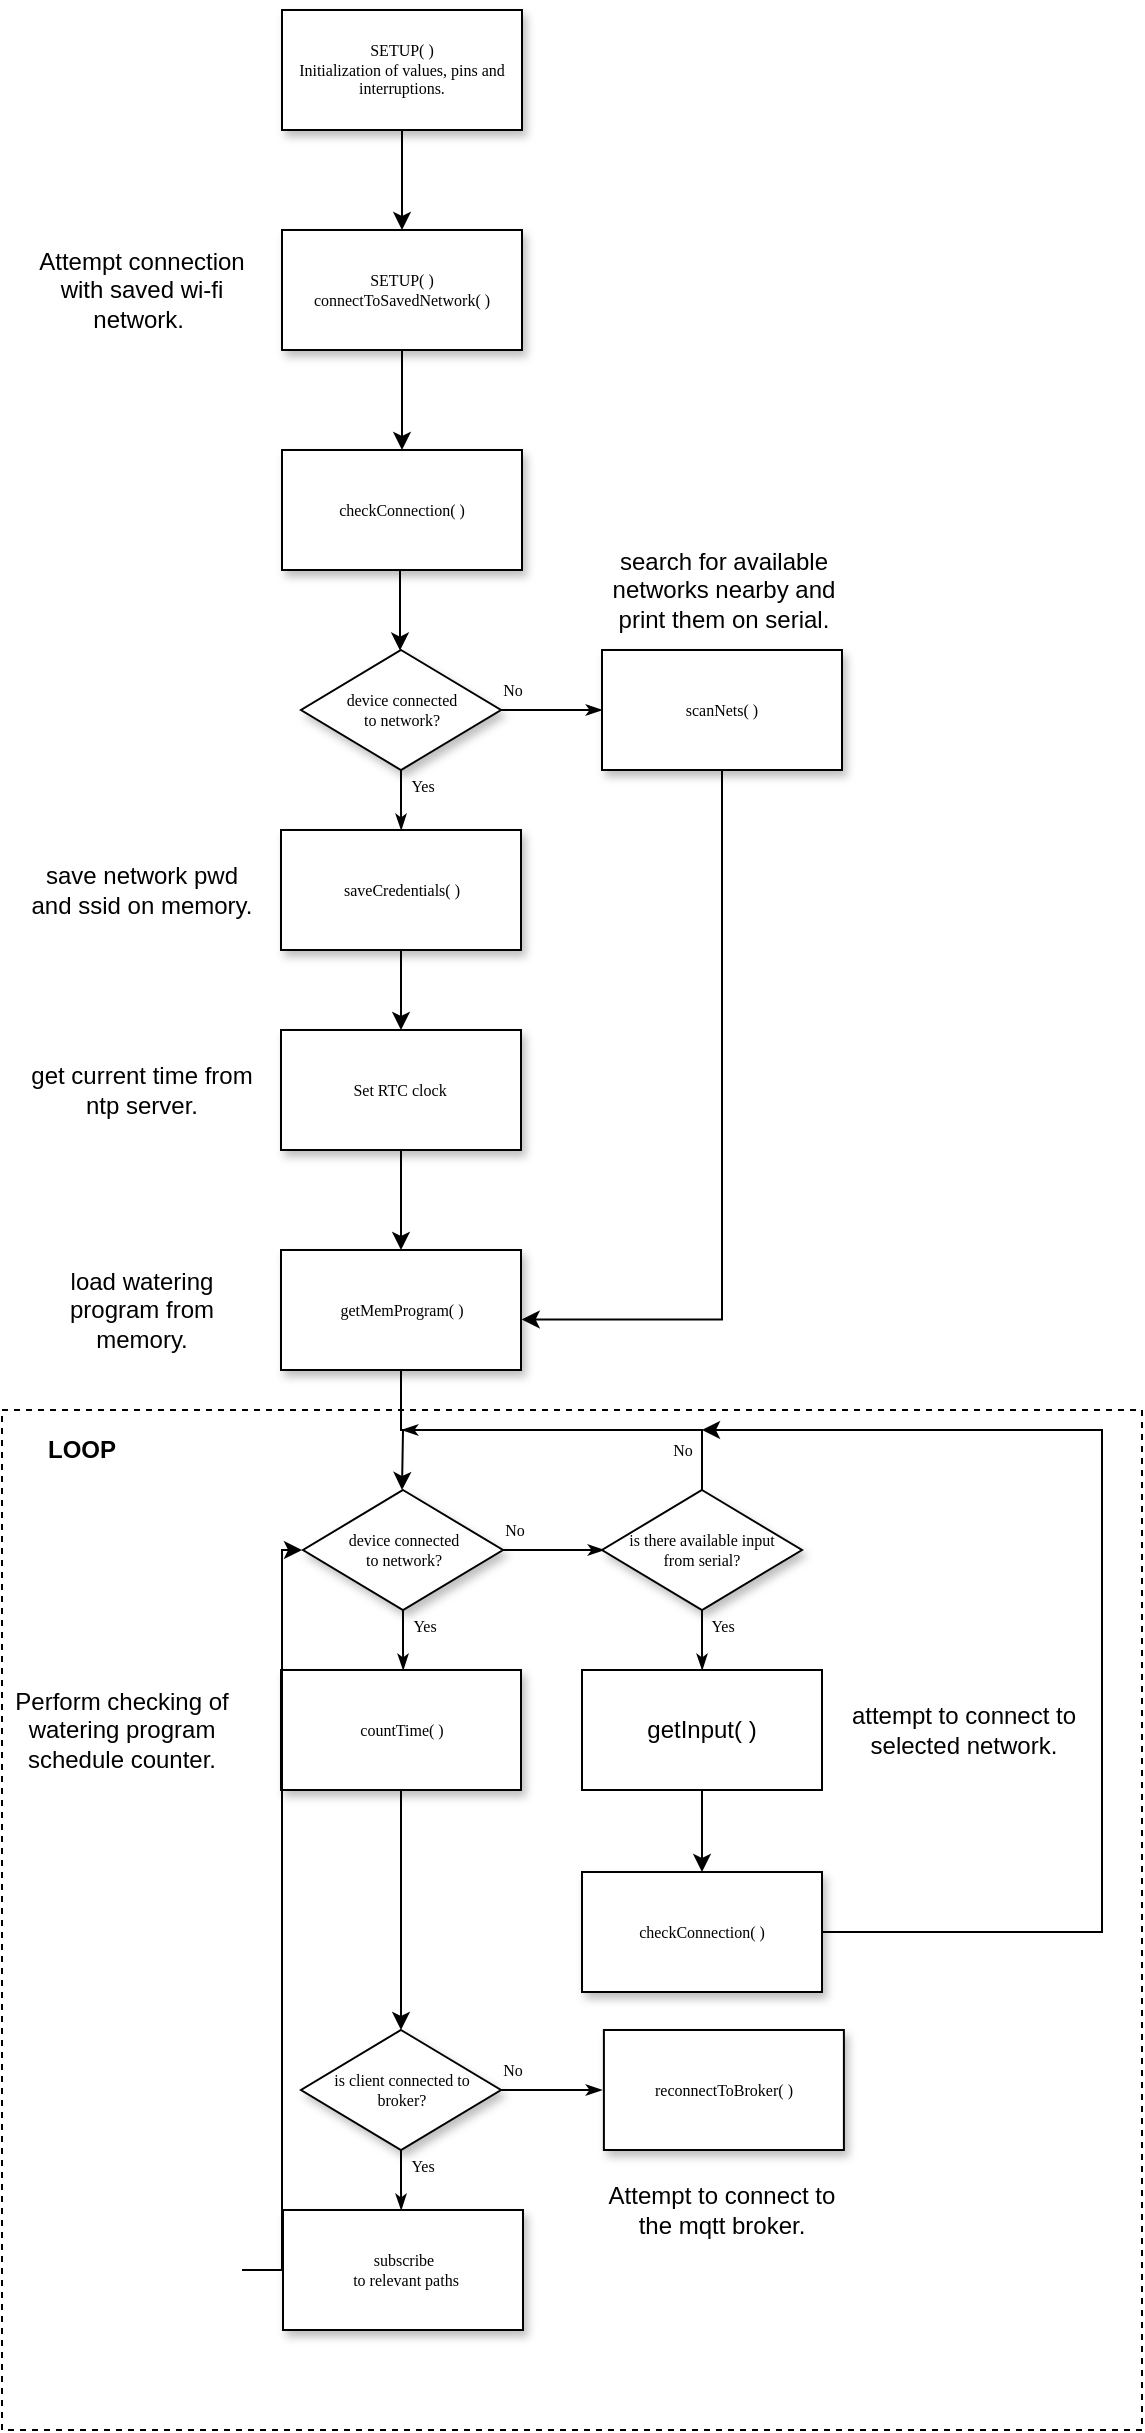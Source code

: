 <mxfile version="12.1.0" type="device" pages="1"><diagram name="Page-1" id="edf60f1a-56cd-e834-aa8a-f176f3a09ee4"><mxGraphModel dx="692" dy="1352" grid="1" gridSize="10" guides="1" tooltips="1" connect="1" arrows="1" fold="1" page="1" pageScale="1" pageWidth="1100" pageHeight="850" background="#ffffff" math="0" shadow="0"><root><mxCell id="0"/><mxCell id="1" parent="0"/><mxCell id="W2rX_HZKqwW4aA8cFM9c-2" value="" style="edgeStyle=orthogonalEdgeStyle;rounded=0;orthogonalLoop=1;jettySize=auto;html=1;" edge="1" parent="1" source="60e70716793133e9-4" target="W2rX_HZKqwW4aA8cFM9c-1"><mxGeometry relative="1" as="geometry"/></mxCell><mxCell id="60e70716793133e9-4" value="SETUP( )&lt;br&gt;Initialization of values, pins and interruptions." style="rounded=0;whiteSpace=wrap;html=1;shadow=1;labelBackgroundColor=none;strokeColor=#000000;strokeWidth=1;fillColor=#ffffff;fontFamily=Verdana;fontSize=8;fontColor=#000000;align=center;" parent="1" vertex="1"><mxGeometry x="190" y="120" width="120" height="60" as="geometry"/></mxCell><mxCell id="W2rX_HZKqwW4aA8cFM9c-7" value="" style="edgeStyle=orthogonalEdgeStyle;rounded=0;orthogonalLoop=1;jettySize=auto;html=1;" edge="1" parent="1" source="W2rX_HZKqwW4aA8cFM9c-1" target="W2rX_HZKqwW4aA8cFM9c-6"><mxGeometry relative="1" as="geometry"/></mxCell><mxCell id="W2rX_HZKqwW4aA8cFM9c-1" value="SETUP( )&lt;br&gt;connectToSavedNetwork( )" style="rounded=0;whiteSpace=wrap;html=1;shadow=1;labelBackgroundColor=none;strokeColor=#000000;strokeWidth=1;fillColor=#ffffff;fontFamily=Verdana;fontSize=8;fontColor=#000000;align=center;" vertex="1" parent="1"><mxGeometry x="190" y="230" width="120" height="60" as="geometry"/></mxCell><mxCell id="W2rX_HZKqwW4aA8cFM9c-9" value="" style="edgeStyle=orthogonalEdgeStyle;rounded=0;orthogonalLoop=1;jettySize=auto;html=1;" edge="1" parent="1" source="W2rX_HZKqwW4aA8cFM9c-6" target="60e70716793133e9-5"><mxGeometry relative="1" as="geometry"><Array as="points"><mxPoint x="249" y="410"/><mxPoint x="249" y="410"/></Array></mxGeometry></mxCell><mxCell id="W2rX_HZKqwW4aA8cFM9c-6" value="checkConnection( )" style="rounded=0;whiteSpace=wrap;html=1;shadow=1;labelBackgroundColor=none;strokeColor=#000000;strokeWidth=1;fillColor=#ffffff;fontFamily=Verdana;fontSize=8;fontColor=#000000;align=center;" vertex="1" parent="1"><mxGeometry x="190" y="340" width="120" height="60" as="geometry"/></mxCell><mxCell id="60e70716793133e9-33" value="No" style="edgeStyle=orthogonalEdgeStyle;rounded=0;html=1;labelBackgroundColor=none;startSize=5;endArrow=classicThin;endFill=1;endSize=5;jettySize=auto;orthogonalLoop=1;strokeColor=#000000;strokeWidth=1;fontFamily=Verdana;fontSize=8;fontColor=#000000;" parent="1" source="60e70716793133e9-5" edge="1"><mxGeometry x="-0.778" y="10" relative="1" as="geometry"><mxPoint as="offset"/><mxPoint x="350" y="470" as="targetPoint"/><Array as="points"><mxPoint x="350" y="470"/><mxPoint x="350" y="470"/></Array></mxGeometry></mxCell><mxCell id="60e70716793133e9-37" value="Yes" style="edgeStyle=orthogonalEdgeStyle;rounded=0;html=1;labelBackgroundColor=none;startSize=5;endArrow=classicThin;endFill=1;endSize=5;jettySize=auto;orthogonalLoop=1;strokeColor=#000000;strokeWidth=1;fontFamily=Verdana;fontSize=8;fontColor=#000000;" parent="1" source="60e70716793133e9-5" edge="1"><mxGeometry x="-0.5" y="10" relative="1" as="geometry"><mxPoint as="offset"/><mxPoint x="249.595" y="530" as="targetPoint"/></mxGeometry></mxCell><mxCell id="60e70716793133e9-5" value="device connected &lt;br&gt;to network?" style="rhombus;whiteSpace=wrap;html=1;rounded=0;shadow=1;labelBackgroundColor=none;strokeColor=#000000;strokeWidth=1;fillColor=#ffffff;fontFamily=Verdana;fontSize=8;fontColor=#000000;align=center;" parent="1" vertex="1"><mxGeometry x="199.5" y="440" width="100" height="60" as="geometry"/></mxCell><mxCell id="W2rX_HZKqwW4aA8cFM9c-4" value="Attempt connection with saved wi-fi network.&amp;nbsp;" style="text;html=1;strokeColor=none;fillColor=none;align=center;verticalAlign=middle;whiteSpace=wrap;rounded=0;" vertex="1" parent="1"><mxGeometry x="60" y="230" width="120" height="60" as="geometry"/></mxCell><mxCell id="W2rX_HZKqwW4aA8cFM9c-14" value="" style="edgeStyle=orthogonalEdgeStyle;rounded=0;orthogonalLoop=1;jettySize=auto;html=1;" edge="1" parent="1" source="W2rX_HZKqwW4aA8cFM9c-11" target="W2rX_HZKqwW4aA8cFM9c-13"><mxGeometry relative="1" as="geometry"/></mxCell><mxCell id="W2rX_HZKqwW4aA8cFM9c-11" value="saveCredentials( )" style="rounded=0;whiteSpace=wrap;html=1;shadow=1;labelBackgroundColor=none;strokeColor=#000000;strokeWidth=1;fillColor=#ffffff;fontFamily=Verdana;fontSize=8;fontColor=#000000;align=center;" vertex="1" parent="1"><mxGeometry x="189.5" y="530" width="120" height="60" as="geometry"/></mxCell><mxCell id="W2rX_HZKqwW4aA8cFM9c-19" value="" style="edgeStyle=orthogonalEdgeStyle;rounded=0;orthogonalLoop=1;jettySize=auto;html=1;" edge="1" parent="1" source="W2rX_HZKqwW4aA8cFM9c-13" target="W2rX_HZKqwW4aA8cFM9c-18"><mxGeometry relative="1" as="geometry"/></mxCell><mxCell id="W2rX_HZKqwW4aA8cFM9c-13" value="Set RTC clock&amp;nbsp;" style="rounded=0;whiteSpace=wrap;html=1;shadow=1;labelBackgroundColor=none;strokeColor=#000000;strokeWidth=1;fillColor=#ffffff;fontFamily=Verdana;fontSize=8;fontColor=#000000;align=center;" vertex="1" parent="1"><mxGeometry x="189.5" y="630" width="120" height="60" as="geometry"/></mxCell><mxCell id="W2rX_HZKqwW4aA8cFM9c-24" value="" style="edgeStyle=orthogonalEdgeStyle;rounded=0;orthogonalLoop=1;jettySize=auto;html=1;" edge="1" parent="1" source="W2rX_HZKqwW4aA8cFM9c-18"><mxGeometry relative="1" as="geometry"><mxPoint x="250" y="860" as="targetPoint"/></mxGeometry></mxCell><mxCell id="W2rX_HZKqwW4aA8cFM9c-18" value="getMemProgram( )" style="rounded=0;whiteSpace=wrap;html=1;shadow=1;labelBackgroundColor=none;strokeColor=#000000;strokeWidth=1;fillColor=#ffffff;fontFamily=Verdana;fontSize=8;fontColor=#000000;align=center;" vertex="1" parent="1"><mxGeometry x="189.5" y="740" width="120" height="60" as="geometry"/></mxCell><mxCell id="W2rX_HZKqwW4aA8cFM9c-12" value="save network pwd and ssid on memory." style="text;html=1;strokeColor=none;fillColor=none;align=center;verticalAlign=middle;whiteSpace=wrap;rounded=0;" vertex="1" parent="1"><mxGeometry x="60" y="530" width="120" height="60" as="geometry"/></mxCell><mxCell id="W2rX_HZKqwW4aA8cFM9c-15" value="get current time from ntp server." style="text;html=1;strokeColor=none;fillColor=none;align=center;verticalAlign=middle;whiteSpace=wrap;rounded=0;" vertex="1" parent="1"><mxGeometry x="60" y="630" width="120" height="60" as="geometry"/></mxCell><mxCell id="W2rX_HZKqwW4aA8cFM9c-21" value="" style="edgeStyle=orthogonalEdgeStyle;rounded=0;orthogonalLoop=1;jettySize=auto;html=1;entryX=1.003;entryY=0.579;entryDx=0;entryDy=0;entryPerimeter=0;" edge="1" parent="1" source="W2rX_HZKqwW4aA8cFM9c-16" target="W2rX_HZKqwW4aA8cFM9c-18"><mxGeometry relative="1" as="geometry"><mxPoint x="410" y="580" as="targetPoint"/><Array as="points"><mxPoint x="410" y="775"/></Array></mxGeometry></mxCell><mxCell id="W2rX_HZKqwW4aA8cFM9c-16" value="scanNets( )" style="rounded=0;whiteSpace=wrap;html=1;shadow=1;labelBackgroundColor=none;strokeColor=#000000;strokeWidth=1;fillColor=#ffffff;fontFamily=Verdana;fontSize=8;fontColor=#000000;align=center;" vertex="1" parent="1"><mxGeometry x="350" y="440" width="120" height="60" as="geometry"/></mxCell><mxCell id="W2rX_HZKqwW4aA8cFM9c-17" value="search for available networks nearby and print them on serial." style="text;html=1;strokeColor=none;fillColor=none;align=center;verticalAlign=middle;whiteSpace=wrap;rounded=0;" vertex="1" parent="1"><mxGeometry x="350.8" y="380" width="120" height="60" as="geometry"/></mxCell><mxCell id="W2rX_HZKqwW4aA8cFM9c-22" value="load watering program from memory." style="text;html=1;strokeColor=none;fillColor=none;align=center;verticalAlign=middle;whiteSpace=wrap;rounded=0;" vertex="1" parent="1"><mxGeometry x="60" y="740" width="120" height="60" as="geometry"/></mxCell><mxCell id="W2rX_HZKqwW4aA8cFM9c-25" value="No" style="edgeStyle=orthogonalEdgeStyle;rounded=0;html=1;labelBackgroundColor=none;startSize=5;endArrow=classicThin;endFill=1;endSize=5;jettySize=auto;orthogonalLoop=1;strokeColor=#000000;strokeWidth=1;fontFamily=Verdana;fontSize=8;fontColor=#000000;" edge="1" parent="1" source="W2rX_HZKqwW4aA8cFM9c-27"><mxGeometry x="-0.778" y="10" relative="1" as="geometry"><mxPoint as="offset"/><mxPoint x="351" y="890" as="targetPoint"/><Array as="points"><mxPoint x="351" y="890"/><mxPoint x="351" y="890"/></Array></mxGeometry></mxCell><mxCell id="W2rX_HZKqwW4aA8cFM9c-26" value="Yes" style="edgeStyle=orthogonalEdgeStyle;rounded=0;html=1;labelBackgroundColor=none;startSize=5;endArrow=classicThin;endFill=1;endSize=5;jettySize=auto;orthogonalLoop=1;strokeColor=#000000;strokeWidth=1;fontFamily=Verdana;fontSize=8;fontColor=#000000;" edge="1" parent="1" source="W2rX_HZKqwW4aA8cFM9c-27"><mxGeometry x="-0.5" y="10" relative="1" as="geometry"><mxPoint as="offset"/><mxPoint x="250.595" y="950" as="targetPoint"/></mxGeometry></mxCell><mxCell id="W2rX_HZKqwW4aA8cFM9c-27" value="device connected &lt;br&gt;to network?" style="rhombus;whiteSpace=wrap;html=1;rounded=0;shadow=1;labelBackgroundColor=none;strokeColor=#000000;strokeWidth=1;fillColor=#ffffff;fontFamily=Verdana;fontSize=8;fontColor=#000000;align=center;" vertex="1" parent="1"><mxGeometry x="200.5" y="860" width="100" height="60" as="geometry"/></mxCell><mxCell id="W2rX_HZKqwW4aA8cFM9c-28" value="No" style="edgeStyle=orthogonalEdgeStyle;rounded=0;html=1;labelBackgroundColor=none;startSize=5;endArrow=classicThin;endFill=1;endSize=5;jettySize=auto;orthogonalLoop=1;strokeColor=#000000;strokeWidth=1;fontFamily=Verdana;fontSize=8;fontColor=#000000;" edge="1" parent="1" source="W2rX_HZKqwW4aA8cFM9c-30"><mxGeometry x="-0.778" y="10" relative="1" as="geometry"><mxPoint as="offset"/><mxPoint x="250" y="830" as="targetPoint"/><Array as="points"><mxPoint x="400" y="830"/></Array></mxGeometry></mxCell><mxCell id="W2rX_HZKqwW4aA8cFM9c-29" value="Yes" style="edgeStyle=orthogonalEdgeStyle;rounded=0;html=1;labelBackgroundColor=none;startSize=5;endArrow=classicThin;endFill=1;endSize=5;jettySize=auto;orthogonalLoop=1;strokeColor=#000000;strokeWidth=1;fontFamily=Verdana;fontSize=8;fontColor=#000000;" edge="1" parent="1" source="W2rX_HZKqwW4aA8cFM9c-30"><mxGeometry x="-0.5" y="10" relative="1" as="geometry"><mxPoint as="offset"/><mxPoint x="400.095" y="950" as="targetPoint"/></mxGeometry></mxCell><mxCell id="W2rX_HZKqwW4aA8cFM9c-30" value="is there available input&lt;br&gt;from serial?" style="rhombus;whiteSpace=wrap;html=1;rounded=0;shadow=1;labelBackgroundColor=none;strokeColor=#000000;strokeWidth=1;fillColor=#ffffff;fontFamily=Verdana;fontSize=8;fontColor=#000000;align=center;" vertex="1" parent="1"><mxGeometry x="350" y="860" width="100" height="60" as="geometry"/></mxCell><mxCell id="W2rX_HZKqwW4aA8cFM9c-34" value="" style="edgeStyle=orthogonalEdgeStyle;rounded=0;orthogonalLoop=1;jettySize=auto;html=1;" edge="1" parent="1" source="W2rX_HZKqwW4aA8cFM9c-31" target="W2rX_HZKqwW4aA8cFM9c-33"><mxGeometry relative="1" as="geometry"/></mxCell><mxCell id="W2rX_HZKqwW4aA8cFM9c-31" value="getInput( )" style="rounded=0;whiteSpace=wrap;html=1;" vertex="1" parent="1"><mxGeometry x="340" y="950" width="120" height="60" as="geometry"/></mxCell><mxCell id="W2rX_HZKqwW4aA8cFM9c-32" value="attempt to connect to selected network." style="text;html=1;strokeColor=none;fillColor=none;align=center;verticalAlign=middle;whiteSpace=wrap;rounded=0;" vertex="1" parent="1"><mxGeometry x="471" y="950" width="120" height="60" as="geometry"/></mxCell><mxCell id="W2rX_HZKqwW4aA8cFM9c-36" value="" style="edgeStyle=orthogonalEdgeStyle;rounded=0;orthogonalLoop=1;jettySize=auto;html=1;" edge="1" parent="1" source="W2rX_HZKqwW4aA8cFM9c-33"><mxGeometry relative="1" as="geometry"><mxPoint x="400" y="830" as="targetPoint"/><Array as="points"><mxPoint x="600" y="1081"/><mxPoint x="600" y="830"/></Array></mxGeometry></mxCell><mxCell id="W2rX_HZKqwW4aA8cFM9c-33" value="checkConnection( )" style="rounded=0;whiteSpace=wrap;html=1;shadow=1;labelBackgroundColor=none;strokeColor=#000000;strokeWidth=1;fillColor=#ffffff;fontFamily=Verdana;fontSize=8;fontColor=#000000;align=center;" vertex="1" parent="1"><mxGeometry x="340" y="1051" width="120" height="60" as="geometry"/></mxCell><mxCell id="W2rX_HZKqwW4aA8cFM9c-44" value="" style="edgeStyle=orthogonalEdgeStyle;rounded=0;orthogonalLoop=1;jettySize=auto;html=1;entryX=0.5;entryY=0;entryDx=0;entryDy=0;" edge="1" parent="1" source="W2rX_HZKqwW4aA8cFM9c-37" target="W2rX_HZKqwW4aA8cFM9c-42"><mxGeometry relative="1" as="geometry"><mxPoint x="249.5" y="1090" as="targetPoint"/></mxGeometry></mxCell><mxCell id="W2rX_HZKqwW4aA8cFM9c-37" value="countTime( )" style="rounded=0;whiteSpace=wrap;html=1;shadow=1;labelBackgroundColor=none;strokeColor=#000000;strokeWidth=1;fillColor=#ffffff;fontFamily=Verdana;fontSize=8;fontColor=#000000;align=center;" vertex="1" parent="1"><mxGeometry x="189.5" y="950" width="120" height="60" as="geometry"/></mxCell><mxCell id="W2rX_HZKqwW4aA8cFM9c-39" value="Perform checking of watering program schedule counter." style="text;html=1;strokeColor=none;fillColor=none;align=center;verticalAlign=middle;whiteSpace=wrap;rounded=0;" vertex="1" parent="1"><mxGeometry x="50" y="950" width="120" height="60" as="geometry"/></mxCell><mxCell id="W2rX_HZKqwW4aA8cFM9c-40" value="No" style="edgeStyle=orthogonalEdgeStyle;rounded=0;html=1;labelBackgroundColor=none;startSize=5;endArrow=classicThin;endFill=1;endSize=5;jettySize=auto;orthogonalLoop=1;strokeColor=#000000;strokeWidth=1;fontFamily=Verdana;fontSize=8;fontColor=#000000;" edge="1" parent="1" source="W2rX_HZKqwW4aA8cFM9c-42"><mxGeometry x="-0.778" y="10" relative="1" as="geometry"><mxPoint as="offset"/><mxPoint x="350" y="1160" as="targetPoint"/><Array as="points"><mxPoint x="350" y="1160"/><mxPoint x="350" y="1160"/></Array></mxGeometry></mxCell><mxCell id="W2rX_HZKqwW4aA8cFM9c-41" value="Yes" style="edgeStyle=orthogonalEdgeStyle;rounded=0;html=1;labelBackgroundColor=none;startSize=5;endArrow=classicThin;endFill=1;endSize=5;jettySize=auto;orthogonalLoop=1;strokeColor=#000000;strokeWidth=1;fontFamily=Verdana;fontSize=8;fontColor=#000000;" edge="1" parent="1" source="W2rX_HZKqwW4aA8cFM9c-42"><mxGeometry x="-0.5" y="10" relative="1" as="geometry"><mxPoint as="offset"/><mxPoint x="249.595" y="1220" as="targetPoint"/></mxGeometry></mxCell><mxCell id="W2rX_HZKqwW4aA8cFM9c-42" value="is client connected to&lt;br&gt;broker?" style="rhombus;whiteSpace=wrap;html=1;rounded=0;shadow=1;labelBackgroundColor=none;strokeColor=#000000;strokeWidth=1;fillColor=#ffffff;fontFamily=Verdana;fontSize=8;fontColor=#000000;align=center;" vertex="1" parent="1"><mxGeometry x="199.5" y="1130" width="100" height="60" as="geometry"/></mxCell><mxCell id="W2rX_HZKqwW4aA8cFM9c-45" value="reconnectToBroker( )" style="rounded=0;whiteSpace=wrap;html=1;shadow=1;labelBackgroundColor=none;strokeColor=#000000;strokeWidth=1;fillColor=#ffffff;fontFamily=Verdana;fontSize=8;fontColor=#000000;align=center;" vertex="1" parent="1"><mxGeometry x="350.952" y="1130" width="120" height="60" as="geometry"/></mxCell><mxCell id="W2rX_HZKqwW4aA8cFM9c-46" value="Attempt to connect to the mqtt broker." style="text;html=1;strokeColor=none;fillColor=none;align=center;verticalAlign=middle;whiteSpace=wrap;rounded=0;" vertex="1" parent="1"><mxGeometry x="350.476" y="1190" width="120" height="60" as="geometry"/></mxCell><mxCell id="W2rX_HZKqwW4aA8cFM9c-49" value="" style="edgeStyle=orthogonalEdgeStyle;rounded=0;orthogonalLoop=1;jettySize=auto;html=1;" edge="1" parent="1"><mxGeometry relative="1" as="geometry"><mxPoint x="170" y="1250" as="sourcePoint"/><mxPoint x="200" y="890" as="targetPoint"/><Array as="points"><mxPoint x="190" y="890"/></Array></mxGeometry></mxCell><mxCell id="W2rX_HZKqwW4aA8cFM9c-52" value="" style="edgeStyle=orthogonalEdgeStyle;rounded=0;orthogonalLoop=1;jettySize=auto;html=1;endArrow=none;endFill=0;" edge="1" parent="1" source="W2rX_HZKqwW4aA8cFM9c-47"><mxGeometry relative="1" as="geometry"><mxPoint x="170" y="1250" as="targetPoint"/><Array as="points"><mxPoint x="170" y="1250"/><mxPoint x="170" y="1250"/></Array></mxGeometry></mxCell><mxCell id="W2rX_HZKqwW4aA8cFM9c-47" value="subscribe&lt;br&gt;&amp;nbsp;to relevant paths" style="rounded=0;whiteSpace=wrap;html=1;shadow=1;labelBackgroundColor=none;strokeColor=#000000;strokeWidth=1;fillColor=#ffffff;fontFamily=Verdana;fontSize=8;fontColor=#000000;align=center;" vertex="1" parent="1"><mxGeometry x="190.5" y="1220" width="120" height="60" as="geometry"/></mxCell><mxCell id="W2rX_HZKqwW4aA8cFM9c-53" value="" style="rounded=0;whiteSpace=wrap;html=1;fillColor=none;dashed=1;" vertex="1" parent="1"><mxGeometry x="50" y="820" width="570" height="510" as="geometry"/></mxCell><mxCell id="W2rX_HZKqwW4aA8cFM9c-54" value="&lt;b&gt;LOOP&lt;/b&gt;" style="text;html=1;strokeColor=none;fillColor=none;align=center;verticalAlign=middle;whiteSpace=wrap;rounded=0;dashed=1;" vertex="1" parent="1"><mxGeometry x="70" y="830" width="40" height="20" as="geometry"/></mxCell></root></mxGraphModel></diagram></mxfile>